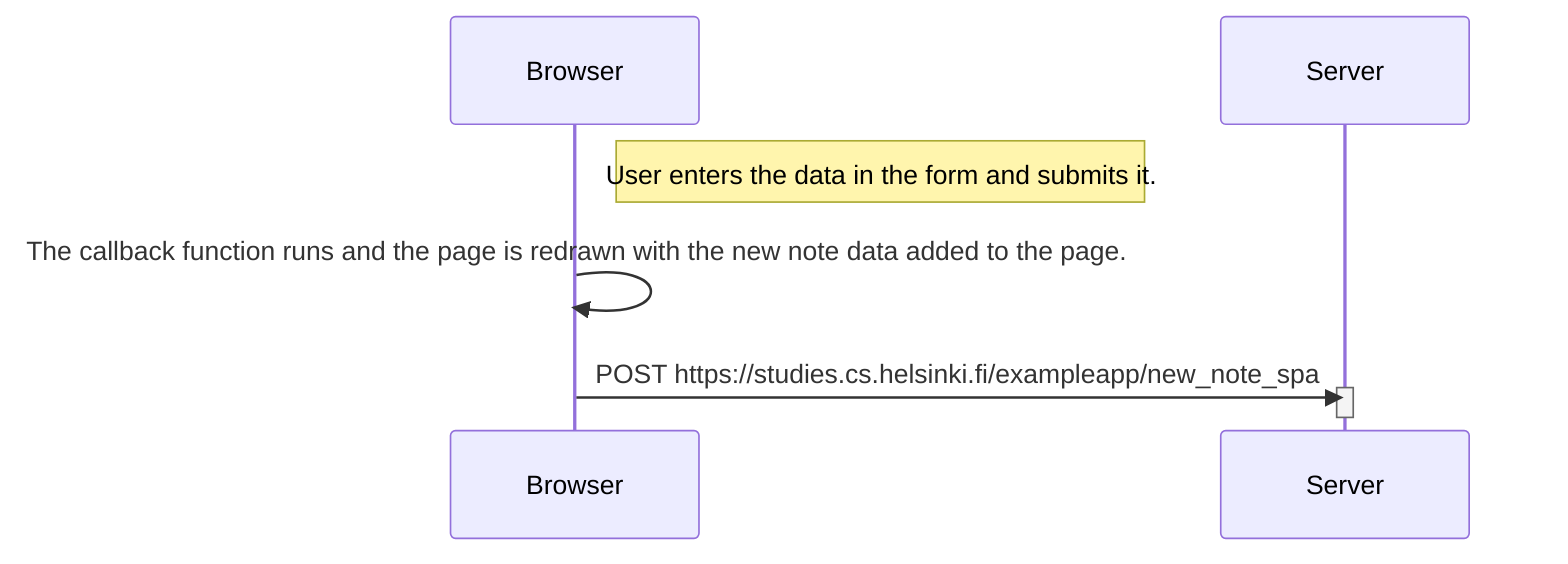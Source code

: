 sequenceDiagram
participant Browser
participant Server

Note right of Browser: User enters the data in the form and submits it.
Browser ->> Browser: The callback function runs and the page is redrawn with the new note data added to the page.


Browser->>Server: POST https://studies.cs.helsinki.fi/exampleapp/new_note_spa
activate Server
deactivate Server